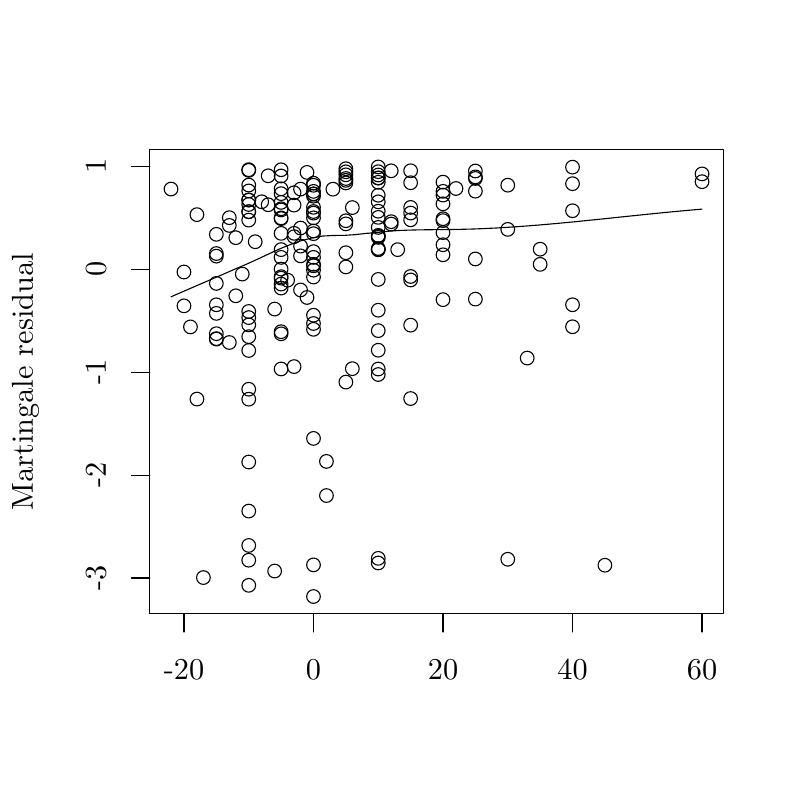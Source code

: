 % Created by tikzDevice version 0.8.1 on 2015-01-31 17:50:34
% !TEX encoding = UTF-8 Unicode
\documentclass[11pt]{memoir}
\nonstopmode

\usepackage{tikz}

\usepackage[active,tightpage,psfixbb]{preview}

\PreviewEnvironment{pgfpicture}

\setlength\PreviewBorder{0pt}

\usepackage{amsmath}
\newcommand{\SweaveOpts}[1]{}  % do not interfere with LaTeX
\newcommand{\SweaveInput}[1]{} % because they are not real TeX commands
\newcommand{\Sexpr}[1]{}       % will only be parsed by R


\usepackage{geometry}
\usepackage{amsmath}
\usepackage{lscape}
\geometry{verbose,tmargin=2.5cm,bmargin=2.5cm,lmargin=2.5cm,rmargin=2.5cm}


\begin{document}

\begin{tikzpicture}[x=1pt,y=1pt]
\definecolor{fillColor}{RGB}{255,255,255}
\path[use as bounding box,fill=fillColor,fill opacity=0.00] (0,0) rectangle (289.08,289.08);
\begin{scope}
\path[clip] ( 54.12, 67.32) rectangle (261.36,234.96);
\definecolor{drawColor}{RGB}{0,0,0}

\path[draw=drawColor,line width= 0.4pt,line join=round,line cap=round] (110.94,181.59) circle (  2.47);

\path[draw=drawColor,line width= 0.4pt,line join=round,line cap=round] (108.60,220.74) circle (  2.47);

\path[draw=drawColor,line width= 0.4pt,line join=round,line cap=round] (136.68,224.81) circle (  2.47);

\path[draw=drawColor,line width= 0.4pt,line join=round,line cap=round] (160.08,218.58) circle (  2.47);

\path[draw=drawColor,line width= 0.4pt,line join=round,line cap=round] (113.28,219.92) circle (  2.47);

\path[draw=drawColor,line width= 0.4pt,line join=round,line cap=round] (108.60,200.15) circle (  2.47);

\path[draw=drawColor,line width= 0.4pt,line join=round,line cap=round] ( 78.18,204.40) circle (  2.47);

\path[draw=drawColor,line width= 0.4pt,line join=round,line cap=round] (113.28,205.61) circle (  2.47);

\path[draw=drawColor,line width= 0.4pt,line join=round,line cap=round] ( 89.88,227.51) circle (  2.47);

\path[draw=drawColor,line width= 0.4pt,line join=round,line cap=round] (136.68,169.61) circle (  2.47);

\path[draw=drawColor,line width= 0.4pt,line join=round,line cap=round] (160.08,205.01) circle (  2.47);

\path[draw=drawColor,line width= 0.4pt,line join=round,line cap=round] (101.58,227.74) circle (  2.47);

\path[draw=drawColor,line width= 0.4pt,line join=round,line cap=round] (120.30,220.72) circle (  2.47);

\path[draw=drawColor,line width= 0.4pt,line join=round,line cap=round] (136.68,224.71) circle (  2.47);

\path[draw=drawColor,line width= 0.4pt,line join=round,line cap=round] (101.58,186.42) circle (  2.47);

\path[draw=drawColor,line width= 0.4pt,line join=round,line cap=round] (136.68, 87.32) circle (  2.47);

\path[draw=drawColor,line width= 0.4pt,line join=round,line cap=round] (148.38,145.07) circle (  2.47);

\path[draw=drawColor,line width= 0.4pt,line join=round,line cap=round] (108.60,206.67) circle (  2.47);

\path[draw=drawColor,line width= 0.4pt,line join=round,line cap=round] (253.68,223.42) circle (  2.47);

\path[draw=drawColor,line width= 0.4pt,line join=round,line cap=round] (143.70,198.87) circle (  2.47);

\path[draw=drawColor,line width= 0.4pt,line join=round,line cap=round] (206.88,228.68) circle (  2.47);

\path[draw=drawColor,line width= 0.4pt,line join=round,line cap=round] (106.26,203.55) circle (  2.47);

\path[draw=drawColor,line width= 0.4pt,line join=round,line cap=round] (113.28,222.12) circle (  2.47);

\path[draw=drawColor,line width= 0.4pt,line join=round,line cap=round] (136.68,223.22) circle (  2.47);

\path[draw=drawColor,line width= 0.4pt,line join=round,line cap=round] (190.50,159.69) circle (  2.47);

\path[draw=drawColor,line width= 0.4pt,line join=round,line cap=round] (101.58,184.98) circle (  2.47);

\path[draw=drawColor,line width= 0.4pt,line join=round,line cap=round] ( 61.80,220.76) circle (  2.47);

\path[draw=drawColor,line width= 0.4pt,line join=round,line cap=round] (136.68,162.52) circle (  2.47);

\path[draw=drawColor,line width= 0.4pt,line join=round,line cap=round] (171.78,220.00) circle (  2.47);

\path[draw=drawColor,line width= 0.4pt,line join=round,line cap=round] ( 87.54,190.04) circle (  2.47);

\path[draw=drawColor,line width= 0.4pt,line join=round,line cap=round] ( 89.88,162.43) circle (  2.47);

\path[draw=drawColor,line width= 0.4pt,line join=round,line cap=round] ( 78.18,166.55) circle (  2.47);

\path[draw=drawColor,line width= 0.4pt,line join=round,line cap=round] (124.98,225.90) circle (  2.47);

\path[draw=drawColor,line width= 0.4pt,line join=round,line cap=round] (106.26,214.96) circle (  2.47);

\path[draw=drawColor,line width= 0.4pt,line join=round,line cap=round] (160.08,197.00) circle (  2.47);

\path[draw=drawColor,line width= 0.4pt,line join=round,line cap=round] (101.58,213.65) circle (  2.47);

\path[draw=drawColor,line width= 0.4pt,line join=round,line cap=round] (101.58,188.56) circle (  2.47);

\path[draw=drawColor,line width= 0.4pt,line join=round,line cap=round] (113.28,196.07) circle (  2.47);

\path[draw=drawColor,line width= 0.4pt,line join=round,line cap=round] (113.28,170.08) circle (  2.47);

\path[draw=drawColor,line width= 0.4pt,line join=round,line cap=round] (101.58,155.75) circle (  2.47);

\path[draw=drawColor,line width= 0.4pt,line join=round,line cap=round] ( 78.18,197.46) circle (  2.47);

\path[draw=drawColor,line width= 0.4pt,line join=round,line cap=round] (141.36,208.97) circle (  2.47);

\path[draw=drawColor,line width= 0.4pt,line join=round,line cap=round] (101.58,225.48) circle (  2.47);

\path[draw=drawColor,line width= 0.4pt,line join=round,line cap=round] (106.26,156.61) circle (  2.47);

\path[draw=drawColor,line width= 0.4pt,line join=round,line cap=round] ( 89.88,212.59) circle (  2.47);

\path[draw=drawColor,line width= 0.4pt,line join=round,line cap=round] (136.68,155.73) circle (  2.47);

\path[draw=drawColor,line width= 0.4pt,line join=round,line cap=round] ( 94.56,216.17) circle (  2.47);

\path[draw=drawColor,line width= 0.4pt,line join=round,line cap=round] (136.68,218.52) circle (  2.47);

\path[draw=drawColor,line width= 0.4pt,line join=round,line cap=round] (148.38,223.05) circle (  2.47);

\path[draw=drawColor,line width= 0.4pt,line join=round,line cap=round] (113.28,210.35) circle (  2.47);

\path[draw=drawColor,line width= 0.4pt,line join=round,line cap=round] (101.58,169.21) circle (  2.47);

\path[draw=drawColor,line width= 0.4pt,line join=round,line cap=round] ( 89.88,104.40) circle (  2.47);

\path[draw=drawColor,line width= 0.4pt,line join=round,line cap=round] (113.28,193.56) circle (  2.47);

\path[draw=drawColor,line width= 0.4pt,line join=round,line cap=round] (148.38,187.91) circle (  2.47);

\path[draw=drawColor,line width= 0.4pt,line join=round,line cap=round] (136.68,216.14) circle (  2.47);

\path[draw=drawColor,line width= 0.4pt,line join=round,line cap=round] (101.58,215.94) circle (  2.47);

\path[draw=drawColor,line width= 0.4pt,line join=round,line cap=round] (136.68,227.04) circle (  2.47);

\path[draw=drawColor,line width= 0.4pt,line join=round,line cap=round] (160.08,223.26) circle (  2.47);

\path[draw=drawColor,line width= 0.4pt,line join=round,line cap=round] (113.28,191.45) circle (  2.47);

\path[draw=drawColor,line width= 0.4pt,line join=round,line cap=round] ( 78.18,186.67) circle (  2.47);

\path[draw=drawColor,line width= 0.4pt,line join=round,line cap=round] (171.78,227.28) circle (  2.47);

\path[draw=drawColor,line width= 0.4pt,line join=round,line cap=round] (124.98,197.76) circle (  2.47);

\path[draw=drawColor,line width= 0.4pt,line join=round,line cap=round] (113.28,214.16) circle (  2.47);

\path[draw=drawColor,line width= 0.4pt,line join=round,line cap=round] (124.98,208.18) circle (  2.47);

\path[draw=drawColor,line width= 0.4pt,line join=round,line cap=round] (124.98,223.91) circle (  2.47);

\path[draw=drawColor,line width= 0.4pt,line join=round,line cap=round] (113.28,172.18) circle (  2.47);

\path[draw=drawColor,line width= 0.4pt,line join=round,line cap=round] (148.38,209.64) circle (  2.47);

\path[draw=drawColor,line width= 0.4pt,line join=round,line cap=round] (113.28,218.19) circle (  2.47);

\path[draw=drawColor,line width= 0.4pt,line join=round,line cap=round] ( 89.88,167.42) circle (  2.47);

\path[draw=drawColor,line width= 0.4pt,line join=round,line cap=round] ( 78.18,178.94) circle (  2.47);

\path[draw=drawColor,line width= 0.4pt,line join=round,line cap=round] ( 89.88,220.08) circle (  2.47);

\path[draw=drawColor,line width= 0.4pt,line join=round,line cap=round] (108.60,184.30) circle (  2.47);

\path[draw=drawColor,line width= 0.4pt,line join=round,line cap=round] (101.58,189.09) circle (  2.47);

\path[draw=drawColor,line width= 0.4pt,line join=round,line cap=round] ( 89.88,174.32) circle (  2.47);

\path[draw=drawColor,line width= 0.4pt,line join=round,line cap=round] (136.68,206.90) circle (  2.47);

\path[draw=drawColor,line width= 0.4pt,line join=round,line cap=round] ( 78.18,175.84) circle (  2.47);

\path[draw=drawColor,line width= 0.4pt,line join=round,line cap=round] ( 82.86,210.42) circle (  2.47);

\path[draw=drawColor,line width= 0.4pt,line join=round,line cap=round] ( 92.22,201.73) circle (  2.47);

\path[draw=drawColor,line width= 0.4pt,line join=round,line cap=round] (101.58,210.08) circle (  2.47);

\path[draw=drawColor,line width= 0.4pt,line join=round,line cap=round] ( 96.90,215.09) circle (  2.47);

\path[draw=drawColor,line width= 0.4pt,line join=round,line cap=round] (124.98,192.62) circle (  2.47);

\path[draw=drawColor,line width= 0.4pt,line join=round,line cap=round] (136.68,198.82) circle (  2.47);

\path[draw=drawColor,line width= 0.4pt,line join=round,line cap=round] ( 89.88,227.76) circle (  2.47);

\path[draw=drawColor,line width= 0.4pt,line join=round,line cap=round] ( 89.88,212.59) circle (  2.47);

\path[draw=drawColor,line width= 0.4pt,line join=round,line cap=round] (113.28,212.07) circle (  2.47);

\path[draw=drawColor,line width= 0.4pt,line join=round,line cap=round] ( 71.16,144.87) circle (  2.47);

\path[draw=drawColor,line width= 0.4pt,line join=round,line cap=round] ( 89.88, 91.98) circle (  2.47);

\path[draw=drawColor,line width= 0.4pt,line join=round,line cap=round] (124.98,209.31) circle (  2.47);

\path[draw=drawColor,line width= 0.4pt,line join=round,line cap=round] ( 85.20,182.19) circle (  2.47);

\path[draw=drawColor,line width= 0.4pt,line join=round,line cap=round] ( 99.24, 82.73) circle (  2.47);

\path[draw=drawColor,line width= 0.4pt,line join=round,line cap=round] (124.98,224.57) circle (  2.47);

\path[draw=drawColor,line width= 0.4pt,line join=round,line cap=round] (206.88,222.70) circle (  2.47);

\path[draw=drawColor,line width= 0.4pt,line join=round,line cap=round] ( 82.86,165.31) circle (  2.47);

\path[draw=drawColor,line width= 0.4pt,line join=round,line cap=round] (160.08,200.64) circle (  2.47);

\path[draw=drawColor,line width= 0.4pt,line join=round,line cap=round] (117.96,122.35) circle (  2.47);

\path[draw=drawColor,line width= 0.4pt,line join=round,line cap=round] (127.32,155.86) circle (  2.47);

\path[draw=drawColor,line width= 0.4pt,line join=round,line cap=round] ( 89.88, 86.65) circle (  2.47);

\path[draw=drawColor,line width= 0.4pt,line join=round,line cap=round] ( 89.88,176.53) circle (  2.47);

\path[draw=drawColor,line width= 0.4pt,line join=round,line cap=round] ( 89.88,215.18) circle (  2.47);

\path[draw=drawColor,line width= 0.4pt,line join=round,line cap=round] ( 89.88,222.20) circle (  2.47);

\path[draw=drawColor,line width= 0.4pt,line join=round,line cap=round] (136.68,228.75) circle (  2.47);

\path[draw=drawColor,line width= 0.4pt,line join=round,line cap=round] (113.28,193.04) circle (  2.47);

\path[draw=drawColor,line width= 0.4pt,line join=round,line cap=round] (136.68, 85.64) circle (  2.47);

\path[draw=drawColor,line width= 0.4pt,line join=round,line cap=round] (101.58,204.75) circle (  2.47);

\path[draw=drawColor,line width= 0.4pt,line join=round,line cap=round] (106.26,219.44) circle (  2.47);

\path[draw=drawColor,line width= 0.4pt,line join=round,line cap=round] (101.58,198.88) circle (  2.47);

\path[draw=drawColor,line width= 0.4pt,line join=round,line cap=round] (124.98,222.97) circle (  2.47);

\path[draw=drawColor,line width= 0.4pt,line join=round,line cap=round] ( 66.48,190.79) circle (  2.47);

\path[draw=drawColor,line width= 0.4pt,line join=round,line cap=round] (136.68,210.53) circle (  2.47);

\path[draw=drawColor,line width= 0.4pt,line join=round,line cap=round] ( 85.20,203.19) circle (  2.47);

\path[draw=drawColor,line width= 0.4pt,line join=round,line cap=round] (101.58,219.10) circle (  2.47);

\path[draw=drawColor,line width= 0.4pt,line join=round,line cap=round] (183.48, 86.99) circle (  2.47);

\path[draw=drawColor,line width= 0.4pt,line join=round,line cap=round] (101.58,196.07) circle (  2.47);

\path[draw=drawColor,line width= 0.4pt,line join=round,line cap=round] (141.36,208.12) circle (  2.47);

\path[draw=drawColor,line width= 0.4pt,line join=round,line cap=round] ( 89.88,148.43) circle (  2.47);

\path[draw=drawColor,line width= 0.4pt,line join=round,line cap=round] (141.36,227.36) circle (  2.47);

\path[draw=drawColor,line width= 0.4pt,line join=round,line cap=round] ( 78.18,166.71) circle (  2.47);

\path[draw=drawColor,line width= 0.4pt,line join=round,line cap=round] (113.28, 73.53) circle (  2.47);

\path[draw=drawColor,line width= 0.4pt,line join=round,line cap=round] ( 89.88,122.13) circle (  2.47);

\path[draw=drawColor,line width= 0.4pt,line join=round,line cap=round] (136.68,198.93) circle (  2.47);

\path[draw=drawColor,line width= 0.4pt,line join=round,line cap=round] ( 96.90,225.55) circle (  2.47);

\path[draw=drawColor,line width= 0.4pt,line join=round,line cap=round] (136.68,153.75) circle (  2.47);

\path[draw=drawColor,line width= 0.4pt,line join=round,line cap=round] (110.94,226.78) circle (  2.47);

\path[draw=drawColor,line width= 0.4pt,line join=round,line cap=round] (113.28,204.64) circle (  2.47);

\path[draw=drawColor,line width= 0.4pt,line join=round,line cap=round] (171.78,224.60) circle (  2.47);

\path[draw=drawColor,line width= 0.4pt,line join=round,line cap=round] (253.68,226.24) circle (  2.47);

\path[draw=drawColor,line width= 0.4pt,line join=round,line cap=round] (183.48,222.16) circle (  2.47);

\path[draw=drawColor,line width= 0.4pt,line join=round,line cap=round] ( 89.88,209.54) circle (  2.47);

\path[draw=drawColor,line width= 0.4pt,line join=round,line cap=round] (136.68,203.30) circle (  2.47);

\path[draw=drawColor,line width= 0.4pt,line join=round,line cap=round] ( 66.48,178.56) circle (  2.47);

\path[draw=drawColor,line width= 0.4pt,line join=round,line cap=round] (101.58,213.21) circle (  2.47);

\path[draw=drawColor,line width= 0.4pt,line join=round,line cap=round] (160.08,209.36) circle (  2.47);

\path[draw=drawColor,line width= 0.4pt,line join=round,line cap=round] ( 89.88,144.83) circle (  2.47);

\path[draw=drawColor,line width= 0.4pt,line join=round,line cap=round] (171.78,225.16) circle (  2.47);

\path[draw=drawColor,line width= 0.4pt,line join=round,line cap=round] (206.88,212.93) circle (  2.47);

\path[draw=drawColor,line width= 0.4pt,line join=round,line cap=round] (136.68,225.84) circle (  2.47);

\path[draw=drawColor,line width= 0.4pt,line join=round,line cap=round] (124.98,226.99) circle (  2.47);

\path[draw=drawColor,line width= 0.4pt,line join=round,line cap=round] (160.08,219.93) circle (  2.47);

\path[draw=drawColor,line width= 0.4pt,line join=round,line cap=round] (103.92,187.84) circle (  2.47);

\path[draw=drawColor,line width= 0.4pt,line join=round,line cap=round] (101.58,210.34) circle (  2.47);

\path[draw=drawColor,line width= 0.4pt,line join=round,line cap=round] ( 89.88,171.68) circle (  2.47);

\path[draw=drawColor,line width= 0.4pt,line join=round,line cap=round] ( 78.18,168.50) circle (  2.47);

\path[draw=drawColor,line width= 0.4pt,line join=round,line cap=round] (108.60,196.62) circle (  2.47);

\path[draw=drawColor,line width= 0.4pt,line join=round,line cap=round] (101.58,168.45) circle (  2.47);

\path[draw=drawColor,line width= 0.4pt,line join=round,line cap=round] (195.18,193.55) circle (  2.47);

\path[draw=drawColor,line width= 0.4pt,line join=round,line cap=round] (195.18,199.03) circle (  2.47);

\path[draw=drawColor,line width= 0.4pt,line join=round,line cap=round] ( 89.88,216.78) circle (  2.47);

\path[draw=drawColor,line width= 0.4pt,line join=round,line cap=round] (148.38,189.18) circle (  2.47);

\path[draw=drawColor,line width= 0.4pt,line join=round,line cap=round] (136.68,204.02) circle (  2.47);

\path[draw=drawColor,line width= 0.4pt,line join=round,line cap=round] ( 89.88,216.81) circle (  2.47);

\path[draw=drawColor,line width= 0.4pt,line join=round,line cap=round] (113.28, 84.96) circle (  2.47);

\path[draw=drawColor,line width= 0.4pt,line join=round,line cap=round] (106.26,204.76) circle (  2.47);

\path[draw=drawColor,line width= 0.4pt,line join=round,line cap=round] ( 99.24,177.40) circle (  2.47);

\path[draw=drawColor,line width= 0.4pt,line join=round,line cap=round] (136.68,203.68) circle (  2.47);

\path[draw=drawColor,line width= 0.4pt,line join=round,line cap=round] (127.32,214.07) circle (  2.47);

\path[draw=drawColor,line width= 0.4pt,line join=round,line cap=round] (113.28,130.66) circle (  2.47);

\path[draw=drawColor,line width= 0.4pt,line join=round,line cap=round] ( 71.16,211.52) circle (  2.47);

\path[draw=drawColor,line width= 0.4pt,line join=round,line cap=round] (160.08,215.42) circle (  2.47);

\path[draw=drawColor,line width= 0.4pt,line join=round,line cap=round] (148.38,214.13) circle (  2.47);

\path[draw=drawColor,line width= 0.4pt,line join=round,line cap=round] (113.28,188.97) circle (  2.47);

\path[draw=drawColor,line width= 0.4pt,line join=round,line cap=round] (113.28,198.15) circle (  2.47);

\path[draw=drawColor,line width= 0.4pt,line join=round,line cap=round] (160.08,180.80) circle (  2.47);

\path[draw=drawColor,line width= 0.4pt,line join=round,line cap=round] (206.88,178.95) circle (  2.47);

\path[draw=drawColor,line width= 0.4pt,line join=round,line cap=round] (113.28,212.64) circle (  2.47);

\path[draw=drawColor,line width= 0.4pt,line join=round,line cap=round] (113.28,219.02) circle (  2.47);

\path[draw=drawColor,line width= 0.4pt,line join=round,line cap=round] (148.38,227.38) circle (  2.47);

\path[draw=drawColor,line width= 0.4pt,line join=round,line cap=round] (124.98,151.01) circle (  2.47);

\path[draw=drawColor,line width= 0.4pt,line join=round,line cap=round] ( 78.18,196.52) circle (  2.47);

\path[draw=drawColor,line width= 0.4pt,line join=round,line cap=round] (164.76,220.96) circle (  2.47);

\path[draw=drawColor,line width= 0.4pt,line join=round,line cap=round] (183.48,206.19) circle (  2.47);

\path[draw=drawColor,line width= 0.4pt,line join=round,line cap=round] (101.58,191.84) circle (  2.47);

\path[draw=drawColor,line width= 0.4pt,line join=round,line cap=round] (124.98,228.11) circle (  2.47);

\path[draw=drawColor,line width= 0.4pt,line join=round,line cap=round] (113.28,222.88) circle (  2.47);

\path[draw=drawColor,line width= 0.4pt,line join=round,line cap=round] (113.28,218.94) circle (  2.47);

\path[draw=drawColor,line width= 0.4pt,line join=round,line cap=round] ( 89.88, 77.57) circle (  2.47);

\path[draw=drawColor,line width= 0.4pt,line join=round,line cap=round] (160.08,210.04) circle (  2.47);

\path[draw=drawColor,line width= 0.4pt,line join=round,line cap=round] (101.58,220.85) circle (  2.47);

\path[draw=drawColor,line width= 0.4pt,line join=round,line cap=round] (148.38,171.59) circle (  2.47);

\path[draw=drawColor,line width= 0.4pt,line join=round,line cap=round] ( 82.86,207.62) circle (  2.47);

\path[draw=drawColor,line width= 0.4pt,line join=round,line cap=round] (148.38,212.09) circle (  2.47);

\path[draw=drawColor,line width= 0.4pt,line join=round,line cap=round] ( 73.50, 80.38) circle (  2.47);

\path[draw=drawColor,line width= 0.4pt,line join=round,line cap=round] (136.68,188.11) circle (  2.47);

\path[draw=drawColor,line width= 0.4pt,line join=round,line cap=round] (218.58, 84.84) circle (  2.47);

\path[draw=drawColor,line width= 0.4pt,line join=round,line cap=round] (171.78,195.50) circle (  2.47);

\path[draw=drawColor,line width= 0.4pt,line join=round,line cap=round] (136.68,199.28) circle (  2.47);

\path[draw=drawColor,line width= 0.4pt,line join=round,line cap=round] (117.96,110.01) circle (  2.47);

\path[draw=drawColor,line width= 0.4pt,line join=round,line cap=round] (171.78,180.99) circle (  2.47);

\path[draw=drawColor,line width= 0.4pt,line join=round,line cap=round] (113.28,175.17) circle (  2.47);

\path[draw=drawColor,line width= 0.4pt,line join=round,line cap=round] ( 68.82,170.95) circle (  2.47);

\path[draw=drawColor,line width= 0.4pt,line join=round,line cap=round] (136.68,176.98) circle (  2.47);

\path[draw=drawColor,line width= 0.4pt,line join=round,line cap=round] (206.88,171.00) circle (  2.47);

\path[draw=drawColor,line width= 0.4pt,line join=round,line cap=round] (136.68,212.75) circle (  2.47);
\end{scope}
\begin{scope}
\path[clip] (  0.00,  0.00) rectangle (289.08,289.08);
\definecolor{drawColor}{RGB}{0,0,0}

\path[draw=drawColor,line width= 0.4pt,line join=round,line cap=round] ( 66.48, 67.32) -- (253.68, 67.32);

\path[draw=drawColor,line width= 0.4pt,line join=round,line cap=round] ( 66.48, 67.32) -- ( 66.48, 60.72);

\path[draw=drawColor,line width= 0.4pt,line join=round,line cap=round] (113.28, 67.32) -- (113.28, 60.72);

\path[draw=drawColor,line width= 0.4pt,line join=round,line cap=round] (160.08, 67.32) -- (160.08, 60.72);

\path[draw=drawColor,line width= 0.4pt,line join=round,line cap=round] (206.88, 67.32) -- (206.88, 60.72);

\path[draw=drawColor,line width= 0.4pt,line join=round,line cap=round] (253.68, 67.32) -- (253.68, 60.72);

\node[text=drawColor,anchor=base,inner sep=0pt, outer sep=0pt, scale=  1.00] at ( 66.48, 43.56) {-20};

\node[text=drawColor,anchor=base,inner sep=0pt, outer sep=0pt, scale=  1.00] at (113.28, 43.56) {0};

\node[text=drawColor,anchor=base,inner sep=0pt, outer sep=0pt, scale=  1.00] at (160.08, 43.56) {20};

\node[text=drawColor,anchor=base,inner sep=0pt, outer sep=0pt, scale=  1.00] at (206.88, 43.56) {40};

\node[text=drawColor,anchor=base,inner sep=0pt, outer sep=0pt, scale=  1.00] at (253.68, 43.56) {60};

\path[draw=drawColor,line width= 0.4pt,line join=round,line cap=round] ( 54.12, 80.21) -- ( 54.12,228.99);

\path[draw=drawColor,line width= 0.4pt,line join=round,line cap=round] ( 54.12, 80.21) -- ( 47.52, 80.21);

\path[draw=drawColor,line width= 0.4pt,line join=round,line cap=round] ( 54.12,117.41) -- ( 47.52,117.41);

\path[draw=drawColor,line width= 0.4pt,line join=round,line cap=round] ( 54.12,154.60) -- ( 47.52,154.60);

\path[draw=drawColor,line width= 0.4pt,line join=round,line cap=round] ( 54.12,191.79) -- ( 47.52,191.79);

\path[draw=drawColor,line width= 0.4pt,line join=round,line cap=round] ( 54.12,228.99) -- ( 47.52,228.99);

\node[text=drawColor,rotate= 90.00,anchor=base,inner sep=0pt, outer sep=0pt, scale=  1.00] at ( 38.28, 80.21) {-3};

\node[text=drawColor,rotate= 90.00,anchor=base,inner sep=0pt, outer sep=0pt, scale=  1.00] at ( 38.28,117.41) {-2};

\node[text=drawColor,rotate= 90.00,anchor=base,inner sep=0pt, outer sep=0pt, scale=  1.00] at ( 38.28,154.60) {-1};

\node[text=drawColor,rotate= 90.00,anchor=base,inner sep=0pt, outer sep=0pt, scale=  1.00] at ( 38.28,191.79) {0};

\node[text=drawColor,rotate= 90.00,anchor=base,inner sep=0pt, outer sep=0pt, scale=  1.00] at ( 38.28,228.99) {1};

\path[draw=drawColor,line width= 0.4pt,line join=round,line cap=round] ( 54.12, 67.32) --
	(261.36, 67.32) --
	(261.36,234.96) --
	( 54.12,234.96) --
	( 54.12, 67.32);
\end{scope}
\begin{scope}
\path[clip] (  0.00,  0.00) rectangle (289.08,289.08);
\definecolor{drawColor}{RGB}{0,0,0}

\node[text=drawColor,rotate= 90.00,anchor=base,inner sep=0pt, outer sep=0pt, scale=  1.00] at ( 11.88,151.14) {Martingale residual};
\end{scope}
\begin{scope}
\path[clip] ( 54.12, 67.32) rectangle (261.36,234.96);
\definecolor{drawColor}{RGB}{0,0,0}

\path[draw=drawColor,line width= 0.4pt,line join=round,line cap=round] ( 61.80,181.83) --
	( 65.71,183.53) --
	( 69.63,185.23) --
	( 73.54,186.92) --
	( 77.46,188.60) --
	( 81.38,190.30) --
	( 85.29,192.00) --
	( 89.21,193.67) --
	( 93.12,195.45) --
	( 97.04,197.29) --
	(100.96,199.10) --
	(104.87,200.69) --
	(108.79,202.09) --
	(112.70,203.07) --
	(116.62,203.79) --
	(120.54,203.99) --
	(124.45,204.03) --
	(128.37,204.29) --
	(132.29,204.74) --
	(136.20,205.05) --
	(140.12,205.50) --
	(144.03,205.78) --
	(147.95,205.93) --
	(151.87,206.02) --
	(155.78,206.07) --
	(159.70,206.11) --
	(163.61,206.16) --
	(167.53,206.23) --
	(171.45,206.34) --
	(175.36,206.50) --
	(179.28,206.69) --
	(183.19,206.92) --
	(187.11,207.18) --
	(191.03,207.47) --
	(194.94,207.79) --
	(198.86,208.12) --
	(202.78,208.48) --
	(206.69,208.85) --
	(210.61,209.24) --
	(214.52,209.64) --
	(218.44,210.04) --
	(222.36,210.45) --
	(226.27,210.86) --
	(230.19,211.27) --
	(234.10,211.67) --
	(238.02,212.07) --
	(241.94,212.45) --
	(245.85,212.82) --
	(249.77,213.17) --
	(253.68,213.51);
\end{scope}
\end{tikzpicture}

\end{document}
